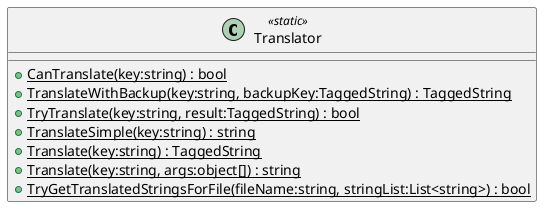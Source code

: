 @startuml
class Translator <<static>> {
    + {static} CanTranslate(key:string) : bool
    + {static} TranslateWithBackup(key:string, backupKey:TaggedString) : TaggedString
    + {static} TryTranslate(key:string, result:TaggedString) : bool
    + {static} TranslateSimple(key:string) : string
    + {static} Translate(key:string) : TaggedString
    + {static} Translate(key:string, args:object[]) : string
    + {static} TryGetTranslatedStringsForFile(fileName:string, stringList:List<string>) : bool
}
@enduml
